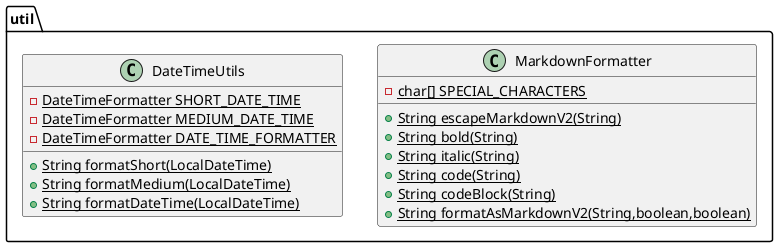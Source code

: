 @startuml
class util.MarkdownFormatter {
- {static} char[] SPECIAL_CHARACTERS
+ {static} String escapeMarkdownV2(String)
+ {static} String bold(String)
+ {static} String italic(String)
+ {static} String code(String)
+ {static} String codeBlock(String)
+ {static} String formatAsMarkdownV2(String,boolean,boolean)
}


class util.DateTimeUtils {
- {static} DateTimeFormatter SHORT_DATE_TIME
- {static} DateTimeFormatter MEDIUM_DATE_TIME
- {static} DateTimeFormatter DATE_TIME_FORMATTER
+ {static} String formatShort(LocalDateTime)
+ {static} String formatMedium(LocalDateTime)
+ {static} String formatDateTime(LocalDateTime)
}


@enduml